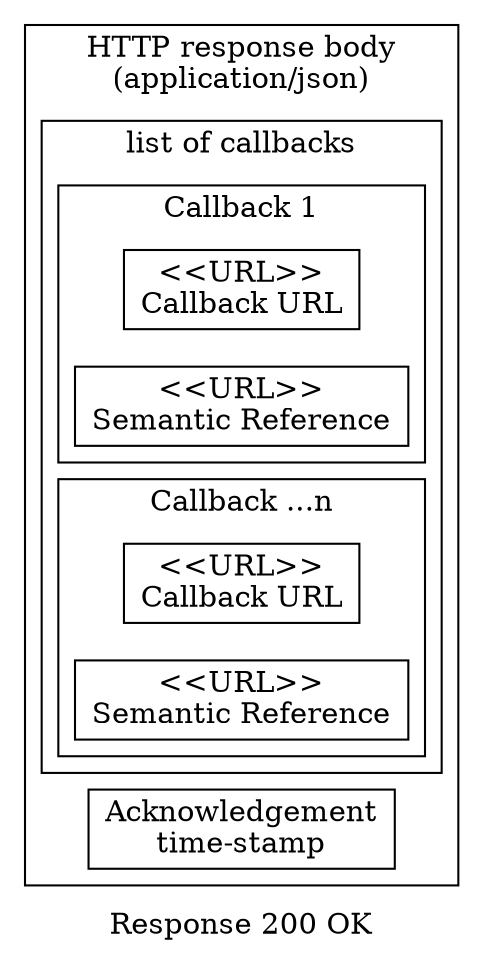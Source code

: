 digraph d {
    label="Response 200 OK";
    node [shape=rectangle];
    rankdir=LR;
    subgraph cluster_json {
        label="HTTP response body\n(application/json)";
	ts [label="Acknowledgement\ntime-stamp"];
	subgraph cluster_callbacks {
	    label="list of callbacks";
	    subgraph cluster_cb1 {
	        label="Callback 1"
		url1 [label="<<URL>>\nCallback URL"];
		sem1 [label="<<URL>>\nSemantic Reference"];
	    }
	    subgraph cluster_cbn {
	        label="Callback ...n"
		urln [label="<<URL>>\nCallback URL"];
		semn [label="<<URL>>\nSemantic Reference"];
	    }
	}
    }
}